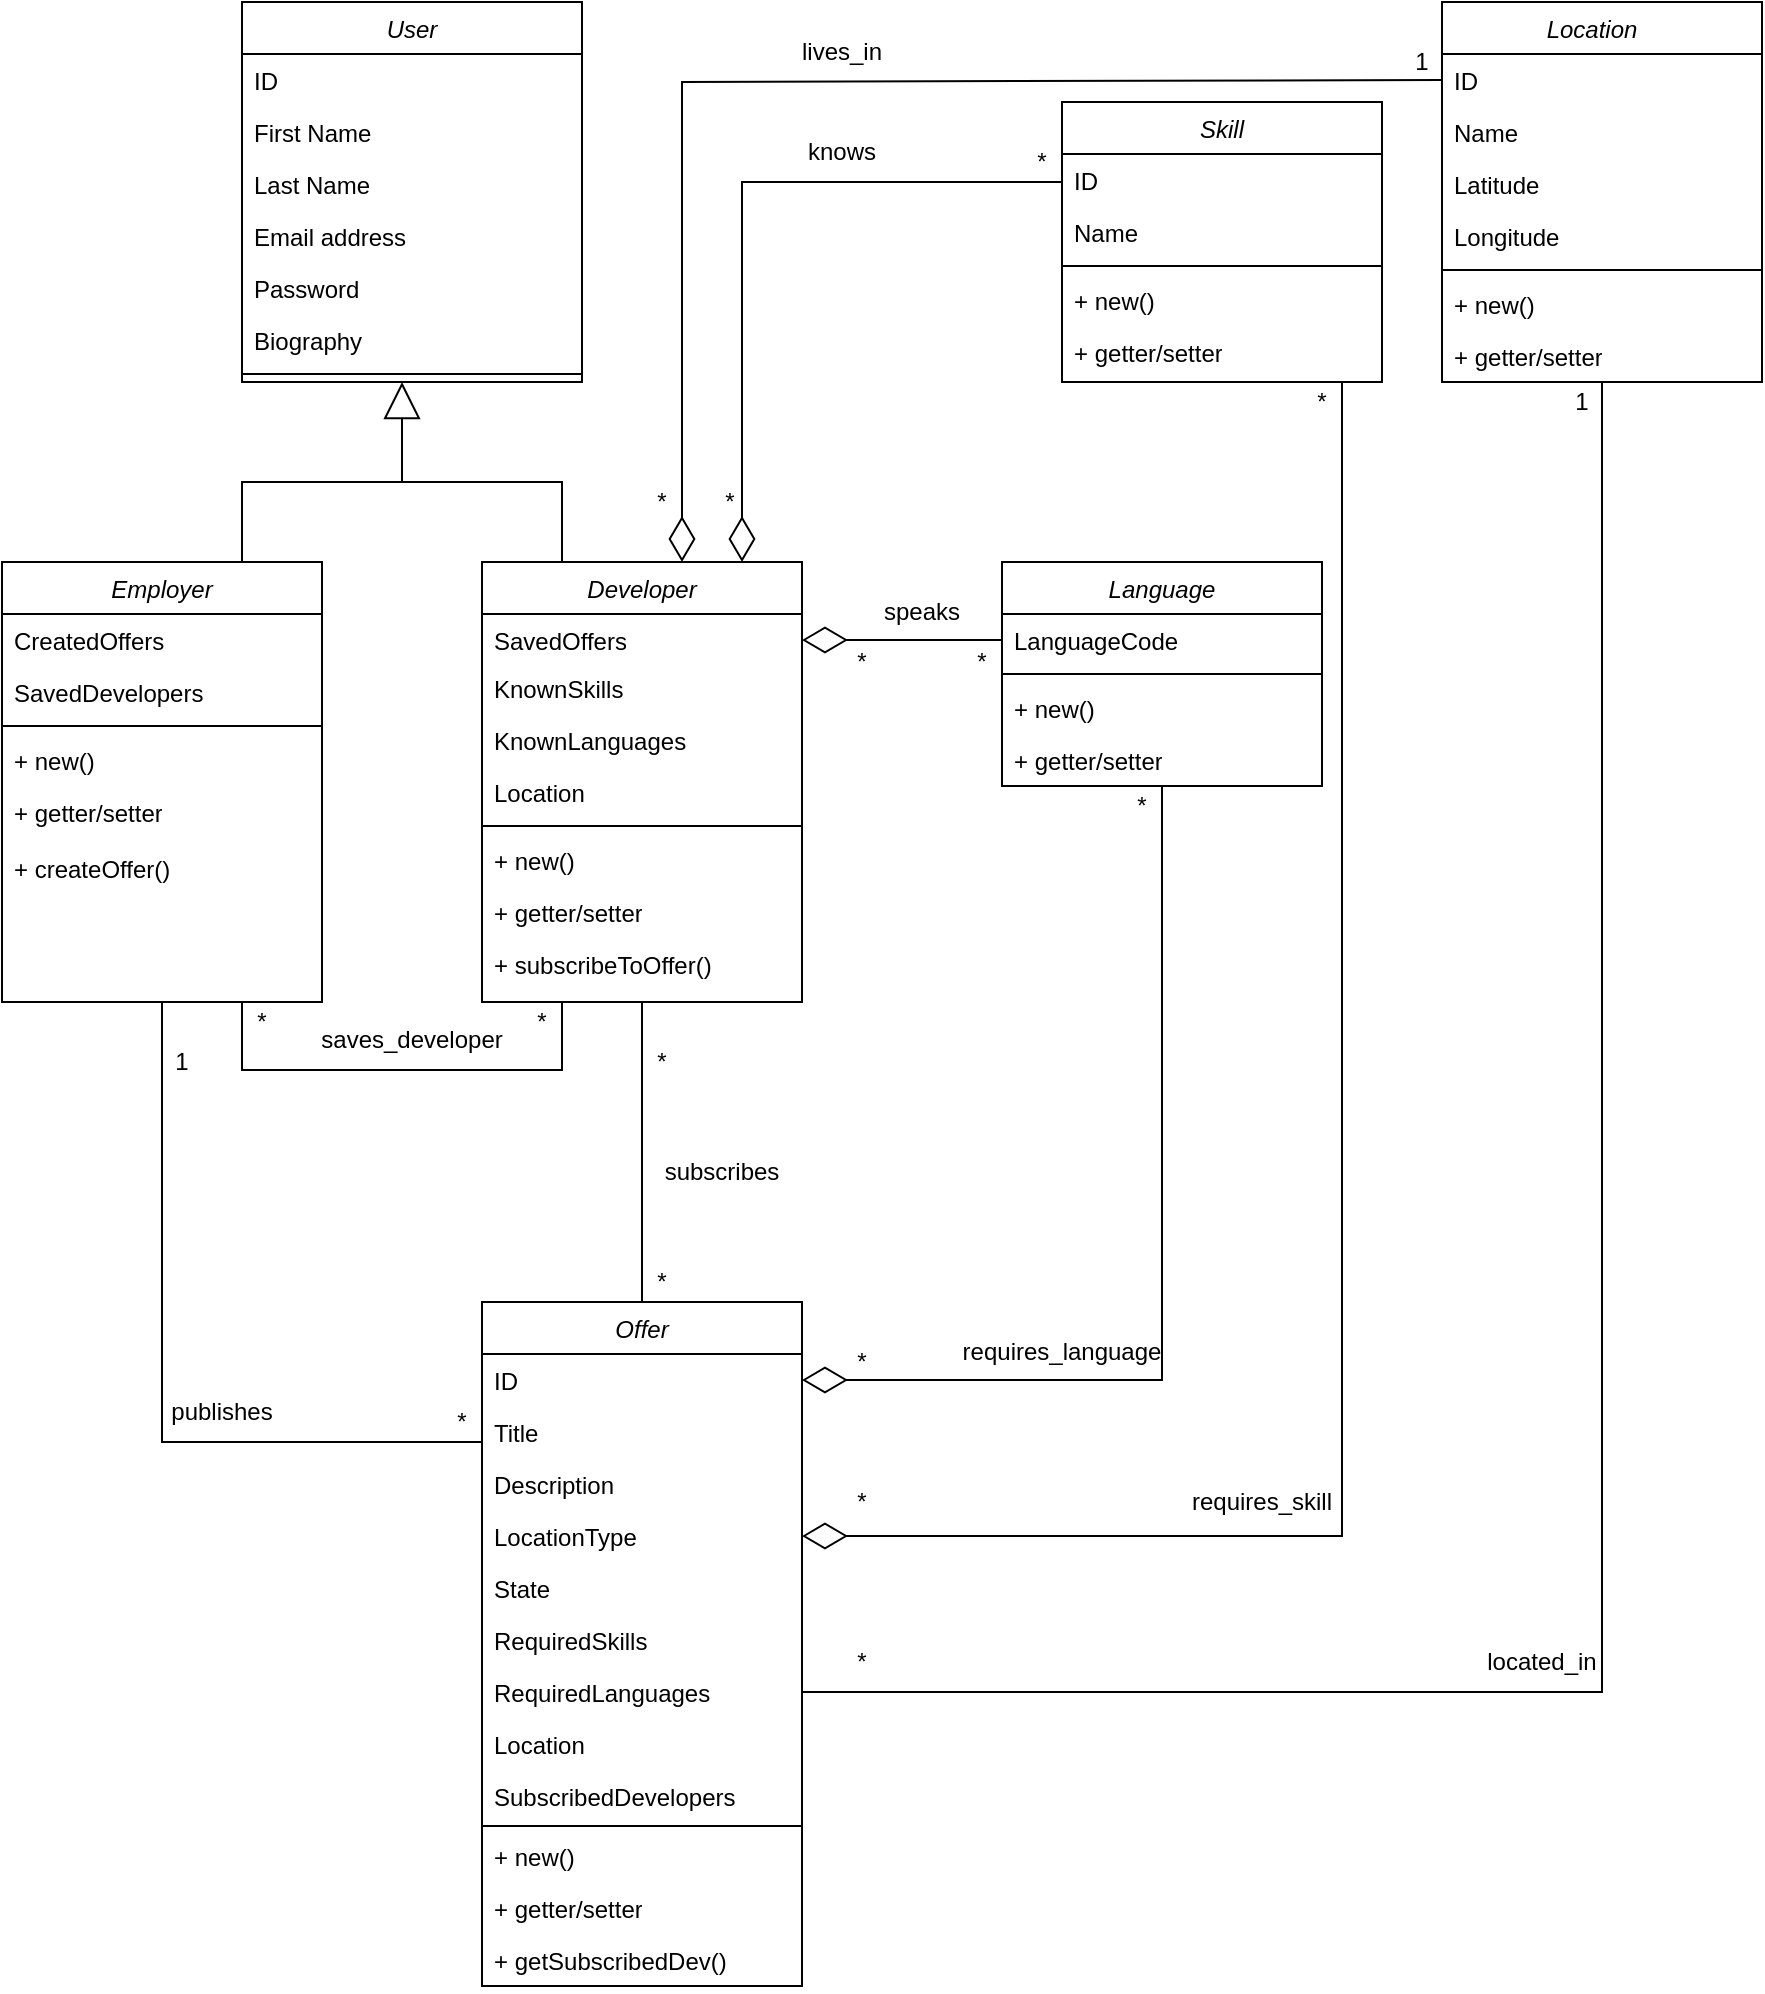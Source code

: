 <mxfile version="23.1.1" type="device">
  <diagram id="C5RBs43oDa-KdzZeNtuy" name="Page-1">
    <mxGraphModel dx="2448" dy="1201" grid="1" gridSize="10" guides="1" tooltips="1" connect="1" arrows="1" fold="1" page="1" pageScale="1" pageWidth="827" pageHeight="1169" math="0" shadow="0">
      <root>
        <mxCell id="WIyWlLk6GJQsqaUBKTNV-0" />
        <mxCell id="WIyWlLk6GJQsqaUBKTNV-1" parent="WIyWlLk6GJQsqaUBKTNV-0" />
        <mxCell id="oYlMNB5zlIT8z0_rCGvN-71" style="edgeStyle=orthogonalEdgeStyle;rounded=0;orthogonalLoop=1;jettySize=auto;html=1;endArrow=none;endFill=0;exitX=0.5;exitY=1;exitDx=0;exitDy=0;" parent="WIyWlLk6GJQsqaUBKTNV-1" edge="1" target="oYlMNB5zlIT8z0_rCGvN-29" source="zkfFHV4jXpPFQw0GAbJ--0">
          <mxGeometry relative="1" as="geometry">
            <mxPoint x="360" y="430" as="sourcePoint" />
            <mxPoint x="359.8" y="560" as="targetPoint" />
          </mxGeometry>
        </mxCell>
        <mxCell id="zkfFHV4jXpPFQw0GAbJ--0" value="Developer" style="swimlane;fontStyle=2;align=center;verticalAlign=top;childLayout=stackLayout;horizontal=1;startSize=26;horizontalStack=0;resizeParent=1;resizeLast=0;collapsible=1;marginBottom=0;rounded=0;shadow=0;strokeWidth=1;" parent="WIyWlLk6GJQsqaUBKTNV-1" vertex="1">
          <mxGeometry x="280" y="320" width="160" height="220" as="geometry">
            <mxRectangle x="230" y="140" width="160" height="26" as="alternateBounds" />
          </mxGeometry>
        </mxCell>
        <mxCell id="q_bD1ary_PxCSOlsPIl9-24" value="SavedOffers" style="text;strokeColor=none;fillColor=none;align=left;verticalAlign=top;spacingLeft=4;spacingRight=4;overflow=hidden;rotatable=0;points=[[0,0.5],[1,0.5]];portConstraint=eastwest;whiteSpace=wrap;html=1;" vertex="1" parent="zkfFHV4jXpPFQw0GAbJ--0">
          <mxGeometry y="26" width="160" height="24" as="geometry" />
        </mxCell>
        <mxCell id="q_bD1ary_PxCSOlsPIl9-28" value="KnownSkills" style="text;strokeColor=none;fillColor=none;align=left;verticalAlign=top;spacingLeft=4;spacingRight=4;overflow=hidden;rotatable=0;points=[[0,0.5],[1,0.5]];portConstraint=eastwest;whiteSpace=wrap;html=1;" vertex="1" parent="zkfFHV4jXpPFQw0GAbJ--0">
          <mxGeometry y="50" width="160" height="26" as="geometry" />
        </mxCell>
        <mxCell id="q_bD1ary_PxCSOlsPIl9-34" value="KnownLanguages" style="text;strokeColor=none;fillColor=none;align=left;verticalAlign=top;spacingLeft=4;spacingRight=4;overflow=hidden;rotatable=0;points=[[0,0.5],[1,0.5]];portConstraint=eastwest;whiteSpace=wrap;html=1;" vertex="1" parent="zkfFHV4jXpPFQw0GAbJ--0">
          <mxGeometry y="76" width="160" height="26" as="geometry" />
        </mxCell>
        <mxCell id="q_bD1ary_PxCSOlsPIl9-29" value="Location" style="text;strokeColor=none;fillColor=none;align=left;verticalAlign=top;spacingLeft=4;spacingRight=4;overflow=hidden;rotatable=0;points=[[0,0.5],[1,0.5]];portConstraint=eastwest;whiteSpace=wrap;html=1;" vertex="1" parent="zkfFHV4jXpPFQw0GAbJ--0">
          <mxGeometry y="102" width="160" height="26" as="geometry" />
        </mxCell>
        <mxCell id="zkfFHV4jXpPFQw0GAbJ--4" value="" style="line;html=1;strokeWidth=1;align=left;verticalAlign=middle;spacingTop=-1;spacingLeft=3;spacingRight=3;rotatable=0;labelPosition=right;points=[];portConstraint=eastwest;" parent="zkfFHV4jXpPFQw0GAbJ--0" vertex="1">
          <mxGeometry y="128" width="160" height="8" as="geometry" />
        </mxCell>
        <mxCell id="q_bD1ary_PxCSOlsPIl9-10" value="+ new()" style="text;strokeColor=none;fillColor=none;align=left;verticalAlign=top;spacingLeft=4;spacingRight=4;overflow=hidden;rotatable=0;points=[[0,0.5],[1,0.5]];portConstraint=eastwest;whiteSpace=wrap;html=1;" vertex="1" parent="zkfFHV4jXpPFQw0GAbJ--0">
          <mxGeometry y="136" width="160" height="26" as="geometry" />
        </mxCell>
        <mxCell id="q_bD1ary_PxCSOlsPIl9-11" value="+ getter/setter" style="text;strokeColor=none;fillColor=none;align=left;verticalAlign=top;spacingLeft=4;spacingRight=4;overflow=hidden;rotatable=0;points=[[0,0.5],[1,0.5]];portConstraint=eastwest;whiteSpace=wrap;html=1;" vertex="1" parent="zkfFHV4jXpPFQw0GAbJ--0">
          <mxGeometry y="162" width="160" height="26" as="geometry" />
        </mxCell>
        <mxCell id="q_bD1ary_PxCSOlsPIl9-39" value="+ subscribeToOffer()" style="text;strokeColor=none;fillColor=none;align=left;verticalAlign=top;spacingLeft=4;spacingRight=4;overflow=hidden;rotatable=0;points=[[0,0.5],[1,0.5]];portConstraint=eastwest;whiteSpace=wrap;html=1;" vertex="1" parent="zkfFHV4jXpPFQw0GAbJ--0">
          <mxGeometry y="188" width="160" height="26" as="geometry" />
        </mxCell>
        <mxCell id="oYlMNB5zlIT8z0_rCGvN-68" style="edgeStyle=orthogonalEdgeStyle;rounded=0;orthogonalLoop=1;jettySize=auto;html=1;exitX=0.5;exitY=1;exitDx=0;exitDy=0;entryX=1;entryY=0.5;entryDx=0;entryDy=0;endArrow=none;endFill=0;endSize=20;" parent="WIyWlLk6GJQsqaUBKTNV-1" source="zkfFHV4jXpPFQw0GAbJ--17" edge="1" target="q_bD1ary_PxCSOlsPIl9-31">
          <mxGeometry relative="1" as="geometry">
            <mxPoint x="840" y="540.5" as="sourcePoint" />
            <mxPoint x="440" y="679.5" as="targetPoint" />
            <Array as="points">
              <mxPoint x="840" y="885" />
            </Array>
          </mxGeometry>
        </mxCell>
        <mxCell id="zkfFHV4jXpPFQw0GAbJ--17" value="Location   " style="swimlane;fontStyle=2;align=center;verticalAlign=top;childLayout=stackLayout;horizontal=1;startSize=26;horizontalStack=0;resizeParent=1;resizeLast=0;collapsible=1;marginBottom=0;rounded=0;shadow=0;strokeWidth=1;" parent="WIyWlLk6GJQsqaUBKTNV-1" vertex="1">
          <mxGeometry x="760" y="40" width="160" height="190" as="geometry">
            <mxRectangle x="550" y="140" width="160" height="26" as="alternateBounds" />
          </mxGeometry>
        </mxCell>
        <mxCell id="zkfFHV4jXpPFQw0GAbJ--18" value="ID" style="text;align=left;verticalAlign=top;spacingLeft=4;spacingRight=4;overflow=hidden;rotatable=0;points=[[0,0.5],[1,0.5]];portConstraint=eastwest;" parent="zkfFHV4jXpPFQw0GAbJ--17" vertex="1">
          <mxGeometry y="26" width="160" height="26" as="geometry" />
        </mxCell>
        <mxCell id="zkfFHV4jXpPFQw0GAbJ--19" value="Name" style="text;align=left;verticalAlign=top;spacingLeft=4;spacingRight=4;overflow=hidden;rotatable=0;points=[[0,0.5],[1,0.5]];portConstraint=eastwest;rounded=0;shadow=0;html=0;" parent="zkfFHV4jXpPFQw0GAbJ--17" vertex="1">
          <mxGeometry y="52" width="160" height="26" as="geometry" />
        </mxCell>
        <mxCell id="zkfFHV4jXpPFQw0GAbJ--20" value="Latitude" style="text;align=left;verticalAlign=top;spacingLeft=4;spacingRight=4;overflow=hidden;rotatable=0;points=[[0,0.5],[1,0.5]];portConstraint=eastwest;rounded=0;shadow=0;html=0;" parent="zkfFHV4jXpPFQw0GAbJ--17" vertex="1">
          <mxGeometry y="78" width="160" height="26" as="geometry" />
        </mxCell>
        <mxCell id="zkfFHV4jXpPFQw0GAbJ--21" value="Longitude" style="text;align=left;verticalAlign=top;spacingLeft=4;spacingRight=4;overflow=hidden;rotatable=0;points=[[0,0.5],[1,0.5]];portConstraint=eastwest;rounded=0;shadow=0;html=0;" parent="zkfFHV4jXpPFQw0GAbJ--17" vertex="1">
          <mxGeometry y="104" width="160" height="26" as="geometry" />
        </mxCell>
        <mxCell id="zkfFHV4jXpPFQw0GAbJ--23" value="" style="line;html=1;strokeWidth=1;align=left;verticalAlign=middle;spacingTop=-1;spacingLeft=3;spacingRight=3;rotatable=0;labelPosition=right;points=[];portConstraint=eastwest;" parent="zkfFHV4jXpPFQw0GAbJ--17" vertex="1">
          <mxGeometry y="130" width="160" height="8" as="geometry" />
        </mxCell>
        <mxCell id="q_bD1ary_PxCSOlsPIl9-4" value="+ new()" style="text;strokeColor=none;fillColor=none;align=left;verticalAlign=top;spacingLeft=4;spacingRight=4;overflow=hidden;rotatable=0;points=[[0,0.5],[1,0.5]];portConstraint=eastwest;whiteSpace=wrap;html=1;" vertex="1" parent="zkfFHV4jXpPFQw0GAbJ--17">
          <mxGeometry y="138" width="160" height="26" as="geometry" />
        </mxCell>
        <mxCell id="q_bD1ary_PxCSOlsPIl9-5" value="+ getter/setter" style="text;strokeColor=none;fillColor=none;align=left;verticalAlign=top;spacingLeft=4;spacingRight=4;overflow=hidden;rotatable=0;points=[[0,0.5],[1,0.5]];portConstraint=eastwest;whiteSpace=wrap;html=1;" vertex="1" parent="zkfFHV4jXpPFQw0GAbJ--17">
          <mxGeometry y="164" width="160" height="26" as="geometry" />
        </mxCell>
        <mxCell id="oYlMNB5zlIT8z0_rCGvN-28" style="edgeStyle=orthogonalEdgeStyle;rounded=0;orthogonalLoop=1;jettySize=auto;html=1;endArrow=none;endFill=0;" parent="WIyWlLk6GJQsqaUBKTNV-1" source="oYlMNB5zlIT8z0_rCGvN-4" edge="1">
          <mxGeometry relative="1" as="geometry">
            <mxPoint x="240" y="280" as="targetPoint" />
            <Array as="points">
              <mxPoint x="160" y="280" />
            </Array>
          </mxGeometry>
        </mxCell>
        <mxCell id="oYlMNB5zlIT8z0_rCGvN-76" style="edgeStyle=orthogonalEdgeStyle;rounded=0;orthogonalLoop=1;jettySize=auto;html=1;entryX=1;entryY=0;entryDx=0;entryDy=0;endArrow=none;endFill=0;exitX=0;exitY=0;exitDx=0;exitDy=0;" parent="WIyWlLk6GJQsqaUBKTNV-1" source="oYlMNB5zlIT8z0_rCGvN-107" target="oYlMNB5zlIT8z0_rCGvN-106" edge="1">
          <mxGeometry relative="1" as="geometry">
            <mxPoint x="160" y="534" as="sourcePoint" />
            <mxPoint x="320" y="534" as="targetPoint" />
            <Array as="points">
              <mxPoint x="160" y="574" />
              <mxPoint x="320" y="574" />
            </Array>
          </mxGeometry>
        </mxCell>
        <mxCell id="oYlMNB5zlIT8z0_rCGvN-4" value="Employer" style="swimlane;fontStyle=2;align=center;verticalAlign=top;childLayout=stackLayout;horizontal=1;startSize=26;horizontalStack=0;resizeParent=1;resizeLast=0;collapsible=1;marginBottom=0;rounded=0;shadow=0;strokeWidth=1;" parent="WIyWlLk6GJQsqaUBKTNV-1" vertex="1">
          <mxGeometry x="40" y="320" width="160" height="220" as="geometry">
            <mxRectangle x="230" y="140" width="160" height="26" as="alternateBounds" />
          </mxGeometry>
        </mxCell>
        <mxCell id="q_bD1ary_PxCSOlsPIl9-23" value="CreatedOffers" style="text;strokeColor=none;fillColor=none;align=left;verticalAlign=top;spacingLeft=4;spacingRight=4;overflow=hidden;rotatable=0;points=[[0,0.5],[1,0.5]];portConstraint=eastwest;whiteSpace=wrap;html=1;" vertex="1" parent="oYlMNB5zlIT8z0_rCGvN-4">
          <mxGeometry y="26" width="160" height="26" as="geometry" />
        </mxCell>
        <mxCell id="q_bD1ary_PxCSOlsPIl9-26" value="SavedDevelopers" style="text;strokeColor=none;fillColor=none;align=left;verticalAlign=top;spacingLeft=4;spacingRight=4;overflow=hidden;rotatable=0;points=[[0,0.5],[1,0.5]];portConstraint=eastwest;whiteSpace=wrap;html=1;" vertex="1" parent="oYlMNB5zlIT8z0_rCGvN-4">
          <mxGeometry y="52" width="160" height="26" as="geometry" />
        </mxCell>
        <mxCell id="oYlMNB5zlIT8z0_rCGvN-11" value="" style="line;html=1;strokeWidth=1;align=left;verticalAlign=middle;spacingTop=-1;spacingLeft=3;spacingRight=3;rotatable=0;labelPosition=right;points=[];portConstraint=eastwest;" parent="oYlMNB5zlIT8z0_rCGvN-4" vertex="1">
          <mxGeometry y="78" width="160" height="8" as="geometry" />
        </mxCell>
        <mxCell id="q_bD1ary_PxCSOlsPIl9-12" value="+ new()" style="text;strokeColor=none;fillColor=none;align=left;verticalAlign=top;spacingLeft=4;spacingRight=4;overflow=hidden;rotatable=0;points=[[0,0.5],[1,0.5]];portConstraint=eastwest;whiteSpace=wrap;html=1;" vertex="1" parent="oYlMNB5zlIT8z0_rCGvN-4">
          <mxGeometry y="86" width="160" height="26" as="geometry" />
        </mxCell>
        <mxCell id="q_bD1ary_PxCSOlsPIl9-13" value="+ getter/setter" style="text;strokeColor=none;fillColor=none;align=left;verticalAlign=top;spacingLeft=4;spacingRight=4;overflow=hidden;rotatable=0;points=[[0,0.5],[1,0.5]];portConstraint=eastwest;whiteSpace=wrap;html=1;" vertex="1" parent="oYlMNB5zlIT8z0_rCGvN-4">
          <mxGeometry y="112" width="160" height="28" as="geometry" />
        </mxCell>
        <mxCell id="q_bD1ary_PxCSOlsPIl9-21" value="+ createOffer()&lt;br&gt;" style="text;strokeColor=none;fillColor=none;align=left;verticalAlign=top;spacingLeft=4;spacingRight=4;overflow=hidden;rotatable=0;points=[[0,0.5],[1,0.5]];portConstraint=eastwest;whiteSpace=wrap;html=1;" vertex="1" parent="oYlMNB5zlIT8z0_rCGvN-4">
          <mxGeometry y="140" width="160" height="30" as="geometry" />
        </mxCell>
        <mxCell id="oYlMNB5zlIT8z0_rCGvN-19" value="User" style="swimlane;fontStyle=2;align=center;verticalAlign=top;childLayout=stackLayout;horizontal=1;startSize=26;horizontalStack=0;resizeParent=1;resizeLast=0;collapsible=1;marginBottom=0;rounded=0;shadow=0;strokeWidth=1;" parent="WIyWlLk6GJQsqaUBKTNV-1" vertex="1">
          <mxGeometry x="160" y="40" width="170" height="190" as="geometry">
            <mxRectangle x="230" y="140" width="160" height="26" as="alternateBounds" />
          </mxGeometry>
        </mxCell>
        <mxCell id="oYlMNB5zlIT8z0_rCGvN-20" value="ID   " style="text;align=left;verticalAlign=top;spacingLeft=4;spacingRight=4;overflow=hidden;rotatable=0;points=[[0,0.5],[1,0.5]];portConstraint=eastwest;" parent="oYlMNB5zlIT8z0_rCGvN-19" vertex="1">
          <mxGeometry y="26" width="170" height="26" as="geometry" />
        </mxCell>
        <mxCell id="oYlMNB5zlIT8z0_rCGvN-21" value="First Name" style="text;align=left;verticalAlign=top;spacingLeft=4;spacingRight=4;overflow=hidden;rotatable=0;points=[[0,0.5],[1,0.5]];portConstraint=eastwest;rounded=0;shadow=0;html=0;" parent="oYlMNB5zlIT8z0_rCGvN-19" vertex="1">
          <mxGeometry y="52" width="170" height="26" as="geometry" />
        </mxCell>
        <mxCell id="oYlMNB5zlIT8z0_rCGvN-22" value="Last Name" style="text;align=left;verticalAlign=top;spacingLeft=4;spacingRight=4;overflow=hidden;rotatable=0;points=[[0,0.5],[1,0.5]];portConstraint=eastwest;rounded=0;shadow=0;html=0;" parent="oYlMNB5zlIT8z0_rCGvN-19" vertex="1">
          <mxGeometry y="78" width="170" height="26" as="geometry" />
        </mxCell>
        <mxCell id="oYlMNB5zlIT8z0_rCGvN-23" value="Email address" style="text;strokeColor=none;fillColor=none;align=left;verticalAlign=top;spacingLeft=4;spacingRight=4;overflow=hidden;rotatable=0;points=[[0,0.5],[1,0.5]];portConstraint=eastwest;whiteSpace=wrap;html=1;" parent="oYlMNB5zlIT8z0_rCGvN-19" vertex="1">
          <mxGeometry y="104" width="170" height="26" as="geometry" />
        </mxCell>
        <mxCell id="oYlMNB5zlIT8z0_rCGvN-24" value="Password" style="text;strokeColor=none;fillColor=none;align=left;verticalAlign=top;spacingLeft=4;spacingRight=4;overflow=hidden;rotatable=0;points=[[0,0.5],[1,0.5]];portConstraint=eastwest;whiteSpace=wrap;html=1;" parent="oYlMNB5zlIT8z0_rCGvN-19" vertex="1">
          <mxGeometry y="130" width="170" height="26" as="geometry" />
        </mxCell>
        <mxCell id="oYlMNB5zlIT8z0_rCGvN-25" value="Biography" style="text;strokeColor=none;fillColor=none;align=left;verticalAlign=top;spacingLeft=4;spacingRight=4;overflow=hidden;rotatable=0;points=[[0,0.5],[1,0.5]];portConstraint=eastwest;whiteSpace=wrap;html=1;" parent="oYlMNB5zlIT8z0_rCGvN-19" vertex="1">
          <mxGeometry y="156" width="170" height="26" as="geometry" />
        </mxCell>
        <mxCell id="oYlMNB5zlIT8z0_rCGvN-26" value="" style="line;html=1;strokeWidth=1;align=left;verticalAlign=middle;spacingTop=-1;spacingLeft=3;spacingRight=3;rotatable=0;labelPosition=right;points=[];portConstraint=eastwest;" parent="oYlMNB5zlIT8z0_rCGvN-19" vertex="1">
          <mxGeometry y="182" width="170" height="8" as="geometry" />
        </mxCell>
        <mxCell id="oYlMNB5zlIT8z0_rCGvN-27" value="" style="endArrow=block;endSize=16;endFill=0;html=1;rounded=0;exitX=0.25;exitY=0;exitDx=0;exitDy=0;" parent="WIyWlLk6GJQsqaUBKTNV-1" source="zkfFHV4jXpPFQw0GAbJ--0" edge="1">
          <mxGeometry width="160" relative="1" as="geometry">
            <mxPoint x="360" y="280" as="sourcePoint" />
            <mxPoint x="240" y="230" as="targetPoint" />
            <Array as="points">
              <mxPoint x="320" y="280" />
              <mxPoint x="240" y="280" />
            </Array>
          </mxGeometry>
        </mxCell>
        <mxCell id="oYlMNB5zlIT8z0_rCGvN-48" style="edgeStyle=orthogonalEdgeStyle;rounded=0;orthogonalLoop=1;jettySize=auto;html=1;exitX=0;exitY=0.5;exitDx=0;exitDy=0;startArrow=none;startFill=0;endSize=20;startSize=20;endArrow=none;endFill=0;entryX=0.5;entryY=1;entryDx=0;entryDy=0;" parent="WIyWlLk6GJQsqaUBKTNV-1" source="oYlMNB5zlIT8z0_rCGvN-31" edge="1" target="oYlMNB5zlIT8z0_rCGvN-4">
          <mxGeometry relative="1" as="geometry">
            <mxPoint x="120" y="440" as="targetPoint" />
            <mxPoint x="119.69" y="560" as="sourcePoint" />
            <Array as="points">
              <mxPoint x="280" y="760" />
              <mxPoint x="120" y="760" />
            </Array>
          </mxGeometry>
        </mxCell>
        <mxCell id="oYlMNB5zlIT8z0_rCGvN-29" value="Offer" style="swimlane;fontStyle=2;align=center;verticalAlign=top;childLayout=stackLayout;horizontal=1;startSize=26;horizontalStack=0;resizeParent=1;resizeLast=0;collapsible=1;marginBottom=0;rounded=0;shadow=0;strokeWidth=1;" parent="WIyWlLk6GJQsqaUBKTNV-1" vertex="1">
          <mxGeometry x="280" y="690" width="160" height="342" as="geometry">
            <mxRectangle x="230" y="140" width="160" height="26" as="alternateBounds" />
          </mxGeometry>
        </mxCell>
        <mxCell id="oYlMNB5zlIT8z0_rCGvN-30" value="ID   " style="text;align=left;verticalAlign=top;spacingLeft=4;spacingRight=4;overflow=hidden;rotatable=0;points=[[0,0.5],[1,0.5]];portConstraint=eastwest;" parent="oYlMNB5zlIT8z0_rCGvN-29" vertex="1">
          <mxGeometry y="26" width="160" height="26" as="geometry" />
        </mxCell>
        <mxCell id="oYlMNB5zlIT8z0_rCGvN-31" value="Title" style="text;align=left;verticalAlign=top;spacingLeft=4;spacingRight=4;overflow=hidden;rotatable=0;points=[[0,0.5],[1,0.5]];portConstraint=eastwest;rounded=0;shadow=0;html=0;" parent="oYlMNB5zlIT8z0_rCGvN-29" vertex="1">
          <mxGeometry y="52" width="160" height="26" as="geometry" />
        </mxCell>
        <mxCell id="oYlMNB5zlIT8z0_rCGvN-32" value="Description" style="text;align=left;verticalAlign=top;spacingLeft=4;spacingRight=4;overflow=hidden;rotatable=0;points=[[0,0.5],[1,0.5]];portConstraint=eastwest;rounded=0;shadow=0;html=0;" parent="oYlMNB5zlIT8z0_rCGvN-29" vertex="1">
          <mxGeometry y="78" width="160" height="26" as="geometry" />
        </mxCell>
        <mxCell id="oYlMNB5zlIT8z0_rCGvN-33" value="LocationType" style="text;strokeColor=none;fillColor=none;align=left;verticalAlign=top;spacingLeft=4;spacingRight=4;overflow=hidden;rotatable=0;points=[[0,0.5],[1,0.5]];portConstraint=eastwest;whiteSpace=wrap;html=1;" parent="oYlMNB5zlIT8z0_rCGvN-29" vertex="1">
          <mxGeometry y="104" width="160" height="26" as="geometry" />
        </mxCell>
        <mxCell id="oYlMNB5zlIT8z0_rCGvN-34" value="State" style="text;strokeColor=none;fillColor=none;align=left;verticalAlign=top;spacingLeft=4;spacingRight=4;overflow=hidden;rotatable=0;points=[[0,0.5],[1,0.5]];portConstraint=eastwest;whiteSpace=wrap;html=1;" parent="oYlMNB5zlIT8z0_rCGvN-29" vertex="1">
          <mxGeometry y="130" width="160" height="26" as="geometry" />
        </mxCell>
        <mxCell id="q_bD1ary_PxCSOlsPIl9-30" value="RequiredSkills" style="text;strokeColor=none;fillColor=none;align=left;verticalAlign=top;spacingLeft=4;spacingRight=4;overflow=hidden;rotatable=0;points=[[0,0.5],[1,0.5]];portConstraint=eastwest;whiteSpace=wrap;html=1;" vertex="1" parent="oYlMNB5zlIT8z0_rCGvN-29">
          <mxGeometry y="156" width="160" height="26" as="geometry" />
        </mxCell>
        <mxCell id="q_bD1ary_PxCSOlsPIl9-31" value="RequiredLanguages" style="text;strokeColor=none;fillColor=none;align=left;verticalAlign=top;spacingLeft=4;spacingRight=4;overflow=hidden;rotatable=0;points=[[0,0.5],[1,0.5]];portConstraint=eastwest;whiteSpace=wrap;html=1;" vertex="1" parent="oYlMNB5zlIT8z0_rCGvN-29">
          <mxGeometry y="182" width="160" height="26" as="geometry" />
        </mxCell>
        <mxCell id="q_bD1ary_PxCSOlsPIl9-32" value="Location" style="text;strokeColor=none;fillColor=none;align=left;verticalAlign=top;spacingLeft=4;spacingRight=4;overflow=hidden;rotatable=0;points=[[0,0.5],[1,0.5]];portConstraint=eastwest;whiteSpace=wrap;html=1;" vertex="1" parent="oYlMNB5zlIT8z0_rCGvN-29">
          <mxGeometry y="208" width="160" height="26" as="geometry" />
        </mxCell>
        <mxCell id="q_bD1ary_PxCSOlsPIl9-42" value="SubscribedDevelopers" style="text;strokeColor=none;fillColor=none;align=left;verticalAlign=top;spacingLeft=4;spacingRight=4;overflow=hidden;rotatable=0;points=[[0,0.5],[1,0.5]];portConstraint=eastwest;whiteSpace=wrap;html=1;" vertex="1" parent="oYlMNB5zlIT8z0_rCGvN-29">
          <mxGeometry y="234" width="160" height="26" as="geometry" />
        </mxCell>
        <mxCell id="oYlMNB5zlIT8z0_rCGvN-36" value="" style="line;html=1;strokeWidth=1;align=left;verticalAlign=middle;spacingTop=-1;spacingLeft=3;spacingRight=3;rotatable=0;labelPosition=right;points=[];portConstraint=eastwest;" parent="oYlMNB5zlIT8z0_rCGvN-29" vertex="1">
          <mxGeometry y="260" width="160" height="4" as="geometry" />
        </mxCell>
        <mxCell id="q_bD1ary_PxCSOlsPIl9-18" value="+ new()" style="text;strokeColor=none;fillColor=none;align=left;verticalAlign=top;spacingLeft=4;spacingRight=4;overflow=hidden;rotatable=0;points=[[0,0.5],[1,0.5]];portConstraint=eastwest;whiteSpace=wrap;html=1;" vertex="1" parent="oYlMNB5zlIT8z0_rCGvN-29">
          <mxGeometry y="264" width="160" height="26" as="geometry" />
        </mxCell>
        <mxCell id="q_bD1ary_PxCSOlsPIl9-17" value="+ getter/setter" style="text;strokeColor=none;fillColor=none;align=left;verticalAlign=top;spacingLeft=4;spacingRight=4;overflow=hidden;rotatable=0;points=[[0,0.5],[1,0.5]];portConstraint=eastwest;whiteSpace=wrap;html=1;" vertex="1" parent="oYlMNB5zlIT8z0_rCGvN-29">
          <mxGeometry y="290" width="160" height="26" as="geometry" />
        </mxCell>
        <mxCell id="q_bD1ary_PxCSOlsPIl9-40" value="+ getSubscribedDev()" style="text;strokeColor=none;fillColor=none;align=left;verticalAlign=top;spacingLeft=4;spacingRight=4;overflow=hidden;rotatable=0;points=[[0,0.5],[1,0.5]];portConstraint=eastwest;whiteSpace=wrap;html=1;" vertex="1" parent="oYlMNB5zlIT8z0_rCGvN-29">
          <mxGeometry y="316" width="160" height="26" as="geometry" />
        </mxCell>
        <mxCell id="oYlMNB5zlIT8z0_rCGvN-69" style="edgeStyle=orthogonalEdgeStyle;rounded=0;orthogonalLoop=1;jettySize=auto;html=1;exitX=0;exitY=0.25;exitDx=0;exitDy=0;endArrow=diamondThin;endFill=0;endSize=20;" parent="WIyWlLk6GJQsqaUBKTNV-1" source="oYlMNB5zlIT8z0_rCGvN-37" edge="1">
          <mxGeometry relative="1" as="geometry">
            <mxPoint x="410" y="320" as="targetPoint" />
            <Array as="points">
              <mxPoint x="570" y="130" />
              <mxPoint x="410" y="130" />
              <mxPoint x="410" y="320" />
            </Array>
          </mxGeometry>
        </mxCell>
        <mxCell id="oYlMNB5zlIT8z0_rCGvN-70" style="edgeStyle=orthogonalEdgeStyle;rounded=0;orthogonalLoop=1;jettySize=auto;html=1;endArrow=diamondThin;endFill=0;endSize=20;exitX=0.875;exitY=1.077;exitDx=0;exitDy=0;exitPerimeter=0;entryX=1;entryY=0.5;entryDx=0;entryDy=0;" parent="WIyWlLk6GJQsqaUBKTNV-1" edge="1" target="oYlMNB5zlIT8z0_rCGvN-33" source="q_bD1ary_PxCSOlsPIl9-7">
          <mxGeometry relative="1" as="geometry">
            <mxPoint x="710" y="180" as="sourcePoint" />
            <mxPoint x="480" y="830" as="targetPoint" />
            <Array as="points">
              <mxPoint x="710" y="807" />
            </Array>
          </mxGeometry>
        </mxCell>
        <mxCell id="oYlMNB5zlIT8z0_rCGvN-37" value="Skill" style="swimlane;fontStyle=2;align=center;verticalAlign=top;childLayout=stackLayout;horizontal=1;startSize=26;horizontalStack=0;resizeParent=1;resizeLast=0;collapsible=1;marginBottom=0;rounded=0;shadow=0;strokeWidth=1;" parent="WIyWlLk6GJQsqaUBKTNV-1" vertex="1">
          <mxGeometry x="570" y="90" width="160" height="140" as="geometry">
            <mxRectangle x="230" y="140" width="160" height="26" as="alternateBounds" />
          </mxGeometry>
        </mxCell>
        <mxCell id="oYlMNB5zlIT8z0_rCGvN-38" value="ID   " style="text;align=left;verticalAlign=top;spacingLeft=4;spacingRight=4;overflow=hidden;rotatable=0;points=[[0,0.5],[1,0.5]];portConstraint=eastwest;" parent="oYlMNB5zlIT8z0_rCGvN-37" vertex="1">
          <mxGeometry y="26" width="160" height="26" as="geometry" />
        </mxCell>
        <mxCell id="oYlMNB5zlIT8z0_rCGvN-39" value="Name" style="text;align=left;verticalAlign=top;spacingLeft=4;spacingRight=4;overflow=hidden;rotatable=0;points=[[0,0.5],[1,0.5]];portConstraint=eastwest;rounded=0;shadow=0;html=0;" parent="oYlMNB5zlIT8z0_rCGvN-37" vertex="1">
          <mxGeometry y="52" width="160" height="26" as="geometry" />
        </mxCell>
        <mxCell id="oYlMNB5zlIT8z0_rCGvN-43" value="" style="line;html=1;strokeWidth=1;align=left;verticalAlign=middle;spacingTop=-1;spacingLeft=3;spacingRight=3;rotatable=0;labelPosition=right;points=[];portConstraint=eastwest;" parent="oYlMNB5zlIT8z0_rCGvN-37" vertex="1">
          <mxGeometry y="78" width="160" height="8" as="geometry" />
        </mxCell>
        <mxCell id="q_bD1ary_PxCSOlsPIl9-6" value="+ new()" style="text;strokeColor=none;fillColor=none;align=left;verticalAlign=top;spacingLeft=4;spacingRight=4;overflow=hidden;rotatable=0;points=[[0,0.5],[1,0.5]];portConstraint=eastwest;whiteSpace=wrap;html=1;" vertex="1" parent="oYlMNB5zlIT8z0_rCGvN-37">
          <mxGeometry y="86" width="160" height="26" as="geometry" />
        </mxCell>
        <mxCell id="q_bD1ary_PxCSOlsPIl9-7" value="+ getter/setter" style="text;strokeColor=none;fillColor=none;align=left;verticalAlign=top;spacingLeft=4;spacingRight=4;overflow=hidden;rotatable=0;points=[[0,0.5],[1,0.5]];portConstraint=eastwest;whiteSpace=wrap;html=1;" vertex="1" parent="oYlMNB5zlIT8z0_rCGvN-37">
          <mxGeometry y="112" width="160" height="26" as="geometry" />
        </mxCell>
        <mxCell id="oYlMNB5zlIT8z0_rCGvN-74" style="edgeStyle=orthogonalEdgeStyle;rounded=0;orthogonalLoop=1;jettySize=auto;html=1;exitX=0.5;exitY=1;exitDx=0;exitDy=0;entryX=1;entryY=0.5;entryDx=0;entryDy=0;endArrow=diamondThin;endFill=0;endSize=20;" parent="WIyWlLk6GJQsqaUBKTNV-1" source="oYlMNB5zlIT8z0_rCGvN-44" target="oYlMNB5zlIT8z0_rCGvN-30" edge="1">
          <mxGeometry relative="1" as="geometry" />
        </mxCell>
        <mxCell id="oYlMNB5zlIT8z0_rCGvN-44" value="Language" style="swimlane;fontStyle=2;align=center;verticalAlign=top;childLayout=stackLayout;horizontal=1;startSize=26;horizontalStack=0;resizeParent=1;resizeLast=0;collapsible=1;marginBottom=0;rounded=0;shadow=0;strokeWidth=1;" parent="WIyWlLk6GJQsqaUBKTNV-1" vertex="1">
          <mxGeometry x="540" y="320" width="160" height="112" as="geometry">
            <mxRectangle x="230" y="140" width="160" height="26" as="alternateBounds" />
          </mxGeometry>
        </mxCell>
        <mxCell id="oYlMNB5zlIT8z0_rCGvN-73" style="edgeStyle=orthogonalEdgeStyle;rounded=0;orthogonalLoop=1;jettySize=auto;html=1;exitX=0;exitY=0.5;exitDx=0;exitDy=0;endArrow=diamondThin;endFill=0;endSize=20;" parent="oYlMNB5zlIT8z0_rCGvN-44" source="oYlMNB5zlIT8z0_rCGvN-46" edge="1">
          <mxGeometry relative="1" as="geometry">
            <mxPoint x="-100" y="39" as="targetPoint" />
          </mxGeometry>
        </mxCell>
        <mxCell id="oYlMNB5zlIT8z0_rCGvN-46" value="LanguageCode" style="text;strokeColor=none;fillColor=none;align=left;verticalAlign=top;spacingLeft=4;spacingRight=4;overflow=hidden;rotatable=0;points=[[0,0.5],[1,0.5]];portConstraint=eastwest;whiteSpace=wrap;html=1;" parent="oYlMNB5zlIT8z0_rCGvN-44" vertex="1">
          <mxGeometry y="26" width="160" height="26" as="geometry" />
        </mxCell>
        <mxCell id="oYlMNB5zlIT8z0_rCGvN-45" value="" style="line;html=1;strokeWidth=1;align=left;verticalAlign=middle;spacingTop=-1;spacingLeft=3;spacingRight=3;rotatable=0;labelPosition=right;points=[];portConstraint=eastwest;" parent="oYlMNB5zlIT8z0_rCGvN-44" vertex="1">
          <mxGeometry y="52" width="160" height="8" as="geometry" />
        </mxCell>
        <mxCell id="q_bD1ary_PxCSOlsPIl9-8" value="+ new()" style="text;strokeColor=none;fillColor=none;align=left;verticalAlign=top;spacingLeft=4;spacingRight=4;overflow=hidden;rotatable=0;points=[[0,0.5],[1,0.5]];portConstraint=eastwest;whiteSpace=wrap;html=1;" vertex="1" parent="oYlMNB5zlIT8z0_rCGvN-44">
          <mxGeometry y="60" width="160" height="26" as="geometry" />
        </mxCell>
        <mxCell id="q_bD1ary_PxCSOlsPIl9-9" value="+ getter/setter" style="text;strokeColor=none;fillColor=none;align=left;verticalAlign=top;spacingLeft=4;spacingRight=4;overflow=hidden;rotatable=0;points=[[0,0.5],[1,0.5]];portConstraint=eastwest;whiteSpace=wrap;html=1;" vertex="1" parent="oYlMNB5zlIT8z0_rCGvN-44">
          <mxGeometry y="86" width="160" height="26" as="geometry" />
        </mxCell>
        <mxCell id="oYlMNB5zlIT8z0_rCGvN-50" value="*" style="text;html=1;strokeColor=none;fillColor=none;align=center;verticalAlign=middle;whiteSpace=wrap;rounded=0;" parent="WIyWlLk6GJQsqaUBKTNV-1" vertex="1">
          <mxGeometry x="360" y="670" width="20" height="20" as="geometry" />
        </mxCell>
        <mxCell id="oYlMNB5zlIT8z0_rCGvN-51" value="1" style="text;html=1;strokeColor=none;fillColor=none;align=center;verticalAlign=middle;whiteSpace=wrap;rounded=0;" parent="WIyWlLk6GJQsqaUBKTNV-1" vertex="1">
          <mxGeometry x="120" y="560" width="20" height="20" as="geometry" />
        </mxCell>
        <mxCell id="oYlMNB5zlIT8z0_rCGvN-52" value="publishes" style="text;html=1;strokeColor=none;fillColor=none;align=center;verticalAlign=middle;whiteSpace=wrap;rounded=0;" parent="WIyWlLk6GJQsqaUBKTNV-1" vertex="1">
          <mxGeometry x="120" y="730" width="60" height="30" as="geometry" />
        </mxCell>
        <mxCell id="oYlMNB5zlIT8z0_rCGvN-66" style="edgeStyle=orthogonalEdgeStyle;rounded=0;orthogonalLoop=1;jettySize=auto;html=1;entryX=0.75;entryY=0;entryDx=0;entryDy=0;endArrow=diamondThin;endFill=0;endSize=20;exitX=0;exitY=0.5;exitDx=0;exitDy=0;" parent="WIyWlLk6GJQsqaUBKTNV-1" source="zkfFHV4jXpPFQw0GAbJ--18" edge="1">
          <mxGeometry relative="1" as="geometry">
            <mxPoint x="380" y="320" as="targetPoint" />
            <mxPoint x="750" y="80" as="sourcePoint" />
            <Array as="points">
              <mxPoint x="760" y="80" />
              <mxPoint x="380" y="80" />
            </Array>
          </mxGeometry>
        </mxCell>
        <mxCell id="oYlMNB5zlIT8z0_rCGvN-77" value="*" style="text;html=1;strokeColor=none;fillColor=none;align=center;verticalAlign=middle;whiteSpace=wrap;rounded=0;" parent="WIyWlLk6GJQsqaUBKTNV-1" vertex="1">
          <mxGeometry x="550" y="110" width="20" height="20" as="geometry" />
        </mxCell>
        <mxCell id="oYlMNB5zlIT8z0_rCGvN-78" value="1" style="text;html=1;strokeColor=none;fillColor=none;align=center;verticalAlign=middle;whiteSpace=wrap;rounded=0;" parent="WIyWlLk6GJQsqaUBKTNV-1" vertex="1">
          <mxGeometry x="740" y="60" width="20" height="20" as="geometry" />
        </mxCell>
        <mxCell id="oYlMNB5zlIT8z0_rCGvN-80" value="located_in" style="text;html=1;strokeColor=none;fillColor=none;align=center;verticalAlign=middle;whiteSpace=wrap;rounded=0;" parent="WIyWlLk6GJQsqaUBKTNV-1" vertex="1">
          <mxGeometry x="780" y="855" width="60" height="30" as="geometry" />
        </mxCell>
        <mxCell id="oYlMNB5zlIT8z0_rCGvN-81" value="lives_in" style="text;html=1;strokeColor=none;fillColor=none;align=center;verticalAlign=middle;whiteSpace=wrap;rounded=0;" parent="WIyWlLk6GJQsqaUBKTNV-1" vertex="1">
          <mxGeometry x="430" y="50" width="60" height="30" as="geometry" />
        </mxCell>
        <mxCell id="oYlMNB5zlIT8z0_rCGvN-82" value="speaks" style="text;html=1;strokeColor=none;fillColor=none;align=center;verticalAlign=middle;whiteSpace=wrap;rounded=0;" parent="WIyWlLk6GJQsqaUBKTNV-1" vertex="1">
          <mxGeometry x="470" y="330" width="60" height="30" as="geometry" />
        </mxCell>
        <mxCell id="oYlMNB5zlIT8z0_rCGvN-83" value="*" style="text;html=1;strokeColor=none;fillColor=none;align=center;verticalAlign=middle;whiteSpace=wrap;rounded=0;" parent="WIyWlLk6GJQsqaUBKTNV-1" vertex="1">
          <mxGeometry x="460" y="780" width="20" height="20" as="geometry" />
        </mxCell>
        <mxCell id="oYlMNB5zlIT8z0_rCGvN-85" value="requires_skill" style="text;html=1;strokeColor=none;fillColor=none;align=center;verticalAlign=middle;whiteSpace=wrap;rounded=0;" parent="WIyWlLk6GJQsqaUBKTNV-1" vertex="1">
          <mxGeometry x="640" y="775" width="60" height="30" as="geometry" />
        </mxCell>
        <mxCell id="oYlMNB5zlIT8z0_rCGvN-90" value="*" style="text;html=1;strokeColor=none;fillColor=none;align=center;verticalAlign=middle;whiteSpace=wrap;rounded=0;" parent="WIyWlLk6GJQsqaUBKTNV-1" vertex="1">
          <mxGeometry x="600" y="432" width="20" height="20" as="geometry" />
        </mxCell>
        <mxCell id="oYlMNB5zlIT8z0_rCGvN-91" value="*" style="text;html=1;strokeColor=none;fillColor=none;align=center;verticalAlign=middle;whiteSpace=wrap;rounded=0;" parent="WIyWlLk6GJQsqaUBKTNV-1" vertex="1">
          <mxGeometry x="690" y="230" width="20" height="20" as="geometry" />
        </mxCell>
        <mxCell id="oYlMNB5zlIT8z0_rCGvN-92" value="requires_language" style="text;html=1;strokeColor=none;fillColor=none;align=center;verticalAlign=middle;whiteSpace=wrap;rounded=0;" parent="WIyWlLk6GJQsqaUBKTNV-1" vertex="1">
          <mxGeometry x="540" y="700" width="60" height="30" as="geometry" />
        </mxCell>
        <mxCell id="oYlMNB5zlIT8z0_rCGvN-93" value="1" style="text;html=1;strokeColor=none;fillColor=none;align=center;verticalAlign=middle;whiteSpace=wrap;rounded=0;" parent="WIyWlLk6GJQsqaUBKTNV-1" vertex="1">
          <mxGeometry x="820" y="230" width="20" height="20" as="geometry" />
        </mxCell>
        <mxCell id="oYlMNB5zlIT8z0_rCGvN-94" value="*" style="text;html=1;strokeColor=none;fillColor=none;align=center;verticalAlign=middle;whiteSpace=wrap;rounded=0;" parent="WIyWlLk6GJQsqaUBKTNV-1" vertex="1">
          <mxGeometry x="460" y="710" width="20" height="20" as="geometry" />
        </mxCell>
        <mxCell id="oYlMNB5zlIT8z0_rCGvN-95" value="*" style="text;html=1;strokeColor=none;fillColor=none;align=center;verticalAlign=middle;whiteSpace=wrap;rounded=0;" parent="WIyWlLk6GJQsqaUBKTNV-1" vertex="1">
          <mxGeometry x="360" y="280" width="20" height="20" as="geometry" />
        </mxCell>
        <mxCell id="oYlMNB5zlIT8z0_rCGvN-97" value="*" style="text;html=1;strokeColor=none;fillColor=none;align=center;verticalAlign=middle;whiteSpace=wrap;rounded=0;" parent="WIyWlLk6GJQsqaUBKTNV-1" vertex="1">
          <mxGeometry x="394" y="280" width="20" height="20" as="geometry" />
        </mxCell>
        <mxCell id="oYlMNB5zlIT8z0_rCGvN-99" value="*" style="text;html=1;strokeColor=none;fillColor=none;align=center;verticalAlign=middle;whiteSpace=wrap;rounded=0;" parent="WIyWlLk6GJQsqaUBKTNV-1" vertex="1">
          <mxGeometry x="460" y="860" width="20" height="20" as="geometry" />
        </mxCell>
        <mxCell id="oYlMNB5zlIT8z0_rCGvN-100" value="*" style="text;html=1;strokeColor=none;fillColor=none;align=center;verticalAlign=middle;whiteSpace=wrap;rounded=0;" parent="WIyWlLk6GJQsqaUBKTNV-1" vertex="1">
          <mxGeometry x="520" y="360" width="20" height="20" as="geometry" />
        </mxCell>
        <mxCell id="oYlMNB5zlIT8z0_rCGvN-101" value="*" style="text;html=1;strokeColor=none;fillColor=none;align=center;verticalAlign=middle;whiteSpace=wrap;rounded=0;" parent="WIyWlLk6GJQsqaUBKTNV-1" vertex="1">
          <mxGeometry x="460" y="360" width="20" height="20" as="geometry" />
        </mxCell>
        <mxCell id="oYlMNB5zlIT8z0_rCGvN-102" value="saves_developer" style="text;html=1;strokeColor=none;fillColor=none;align=center;verticalAlign=middle;whiteSpace=wrap;rounded=0;" parent="WIyWlLk6GJQsqaUBKTNV-1" vertex="1">
          <mxGeometry x="220" y="549" width="50" height="20" as="geometry" />
        </mxCell>
        <mxCell id="oYlMNB5zlIT8z0_rCGvN-106" value="*" style="text;html=1;strokeColor=none;fillColor=none;align=center;verticalAlign=middle;whiteSpace=wrap;rounded=0;" parent="WIyWlLk6GJQsqaUBKTNV-1" vertex="1">
          <mxGeometry x="300" y="540" width="20" height="20" as="geometry" />
        </mxCell>
        <mxCell id="oYlMNB5zlIT8z0_rCGvN-107" value="*" style="text;html=1;strokeColor=none;fillColor=none;align=center;verticalAlign=middle;whiteSpace=wrap;rounded=0;" parent="WIyWlLk6GJQsqaUBKTNV-1" vertex="1">
          <mxGeometry x="160" y="540" width="20" height="20" as="geometry" />
        </mxCell>
        <mxCell id="oYlMNB5zlIT8z0_rCGvN-109" value="subscribes" style="text;html=1;strokeColor=none;fillColor=none;align=center;verticalAlign=middle;whiteSpace=wrap;rounded=0;" parent="WIyWlLk6GJQsqaUBKTNV-1" vertex="1">
          <mxGeometry x="370" y="610" width="60" height="30" as="geometry" />
        </mxCell>
        <mxCell id="oYlMNB5zlIT8z0_rCGvN-112" value="*" style="text;html=1;strokeColor=none;fillColor=none;align=center;verticalAlign=middle;whiteSpace=wrap;rounded=0;" parent="WIyWlLk6GJQsqaUBKTNV-1" vertex="1">
          <mxGeometry x="360" y="560" width="20" height="20" as="geometry" />
        </mxCell>
        <mxCell id="oYlMNB5zlIT8z0_rCGvN-113" value="knows" style="text;html=1;strokeColor=none;fillColor=none;align=center;verticalAlign=middle;whiteSpace=wrap;rounded=0;" parent="WIyWlLk6GJQsqaUBKTNV-1" vertex="1">
          <mxGeometry x="430" y="100" width="60" height="30" as="geometry" />
        </mxCell>
        <mxCell id="oYlMNB5zlIT8z0_rCGvN-111" value="*" style="text;html=1;strokeColor=none;fillColor=none;align=center;verticalAlign=middle;whiteSpace=wrap;rounded=0;" parent="WIyWlLk6GJQsqaUBKTNV-1" vertex="1">
          <mxGeometry x="260" y="740" width="20" height="20" as="geometry" />
        </mxCell>
      </root>
    </mxGraphModel>
  </diagram>
</mxfile>
